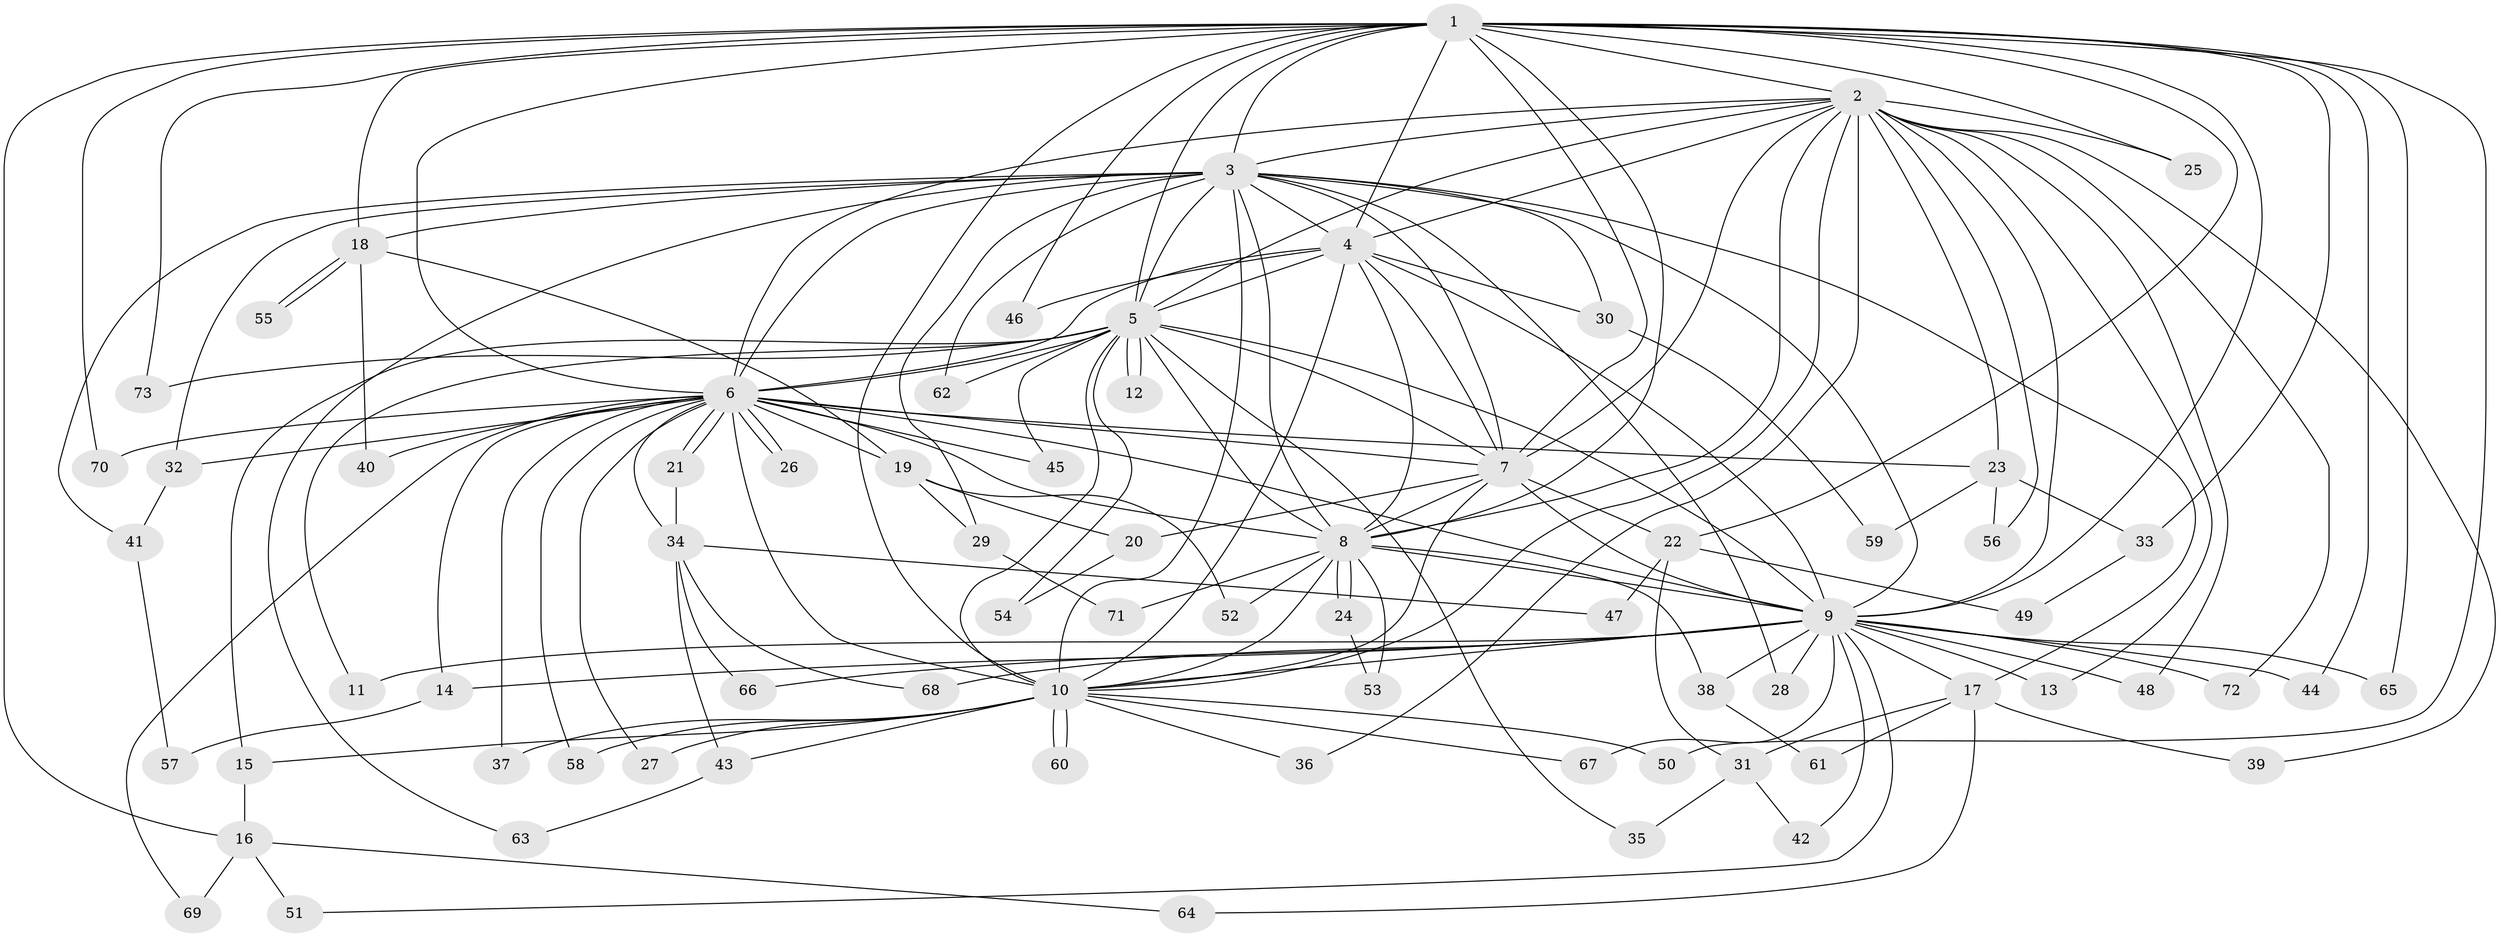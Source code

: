 // Generated by graph-tools (version 1.1) at 2025/34/03/09/25 02:34:44]
// undirected, 73 vertices, 171 edges
graph export_dot {
graph [start="1"]
  node [color=gray90,style=filled];
  1;
  2;
  3;
  4;
  5;
  6;
  7;
  8;
  9;
  10;
  11;
  12;
  13;
  14;
  15;
  16;
  17;
  18;
  19;
  20;
  21;
  22;
  23;
  24;
  25;
  26;
  27;
  28;
  29;
  30;
  31;
  32;
  33;
  34;
  35;
  36;
  37;
  38;
  39;
  40;
  41;
  42;
  43;
  44;
  45;
  46;
  47;
  48;
  49;
  50;
  51;
  52;
  53;
  54;
  55;
  56;
  57;
  58;
  59;
  60;
  61;
  62;
  63;
  64;
  65;
  66;
  67;
  68;
  69;
  70;
  71;
  72;
  73;
  1 -- 2;
  1 -- 3;
  1 -- 4;
  1 -- 5;
  1 -- 6;
  1 -- 7;
  1 -- 8;
  1 -- 9;
  1 -- 10;
  1 -- 16;
  1 -- 18;
  1 -- 22;
  1 -- 25;
  1 -- 33;
  1 -- 44;
  1 -- 46;
  1 -- 50;
  1 -- 65;
  1 -- 70;
  1 -- 73;
  2 -- 3;
  2 -- 4;
  2 -- 5;
  2 -- 6;
  2 -- 7;
  2 -- 8;
  2 -- 9;
  2 -- 10;
  2 -- 13;
  2 -- 23;
  2 -- 25;
  2 -- 36;
  2 -- 39;
  2 -- 48;
  2 -- 56;
  2 -- 72;
  3 -- 4;
  3 -- 5;
  3 -- 6;
  3 -- 7;
  3 -- 8;
  3 -- 9;
  3 -- 10;
  3 -- 17;
  3 -- 18;
  3 -- 28;
  3 -- 29;
  3 -- 30;
  3 -- 32;
  3 -- 41;
  3 -- 62;
  3 -- 63;
  4 -- 5;
  4 -- 6;
  4 -- 7;
  4 -- 8;
  4 -- 9;
  4 -- 10;
  4 -- 30;
  4 -- 46;
  5 -- 6;
  5 -- 7;
  5 -- 8;
  5 -- 9;
  5 -- 10;
  5 -- 11;
  5 -- 12;
  5 -- 12;
  5 -- 15;
  5 -- 35;
  5 -- 45;
  5 -- 54;
  5 -- 62;
  5 -- 73;
  6 -- 7;
  6 -- 8;
  6 -- 9;
  6 -- 10;
  6 -- 14;
  6 -- 19;
  6 -- 21;
  6 -- 21;
  6 -- 23;
  6 -- 26;
  6 -- 26;
  6 -- 27;
  6 -- 32;
  6 -- 34;
  6 -- 37;
  6 -- 40;
  6 -- 45;
  6 -- 58;
  6 -- 69;
  6 -- 70;
  7 -- 8;
  7 -- 9;
  7 -- 10;
  7 -- 20;
  7 -- 22;
  8 -- 9;
  8 -- 10;
  8 -- 24;
  8 -- 24;
  8 -- 38;
  8 -- 52;
  8 -- 53;
  8 -- 71;
  9 -- 10;
  9 -- 11;
  9 -- 13;
  9 -- 14;
  9 -- 17;
  9 -- 28;
  9 -- 38;
  9 -- 42;
  9 -- 44;
  9 -- 48;
  9 -- 51;
  9 -- 65;
  9 -- 66;
  9 -- 67;
  9 -- 68;
  9 -- 72;
  10 -- 15;
  10 -- 27;
  10 -- 36;
  10 -- 37;
  10 -- 43;
  10 -- 50;
  10 -- 58;
  10 -- 60;
  10 -- 60;
  10 -- 67;
  14 -- 57;
  15 -- 16;
  16 -- 51;
  16 -- 64;
  16 -- 69;
  17 -- 31;
  17 -- 39;
  17 -- 61;
  17 -- 64;
  18 -- 19;
  18 -- 40;
  18 -- 55;
  18 -- 55;
  19 -- 20;
  19 -- 29;
  19 -- 52;
  20 -- 54;
  21 -- 34;
  22 -- 31;
  22 -- 47;
  22 -- 49;
  23 -- 33;
  23 -- 56;
  23 -- 59;
  24 -- 53;
  29 -- 71;
  30 -- 59;
  31 -- 35;
  31 -- 42;
  32 -- 41;
  33 -- 49;
  34 -- 43;
  34 -- 47;
  34 -- 66;
  34 -- 68;
  38 -- 61;
  41 -- 57;
  43 -- 63;
}
